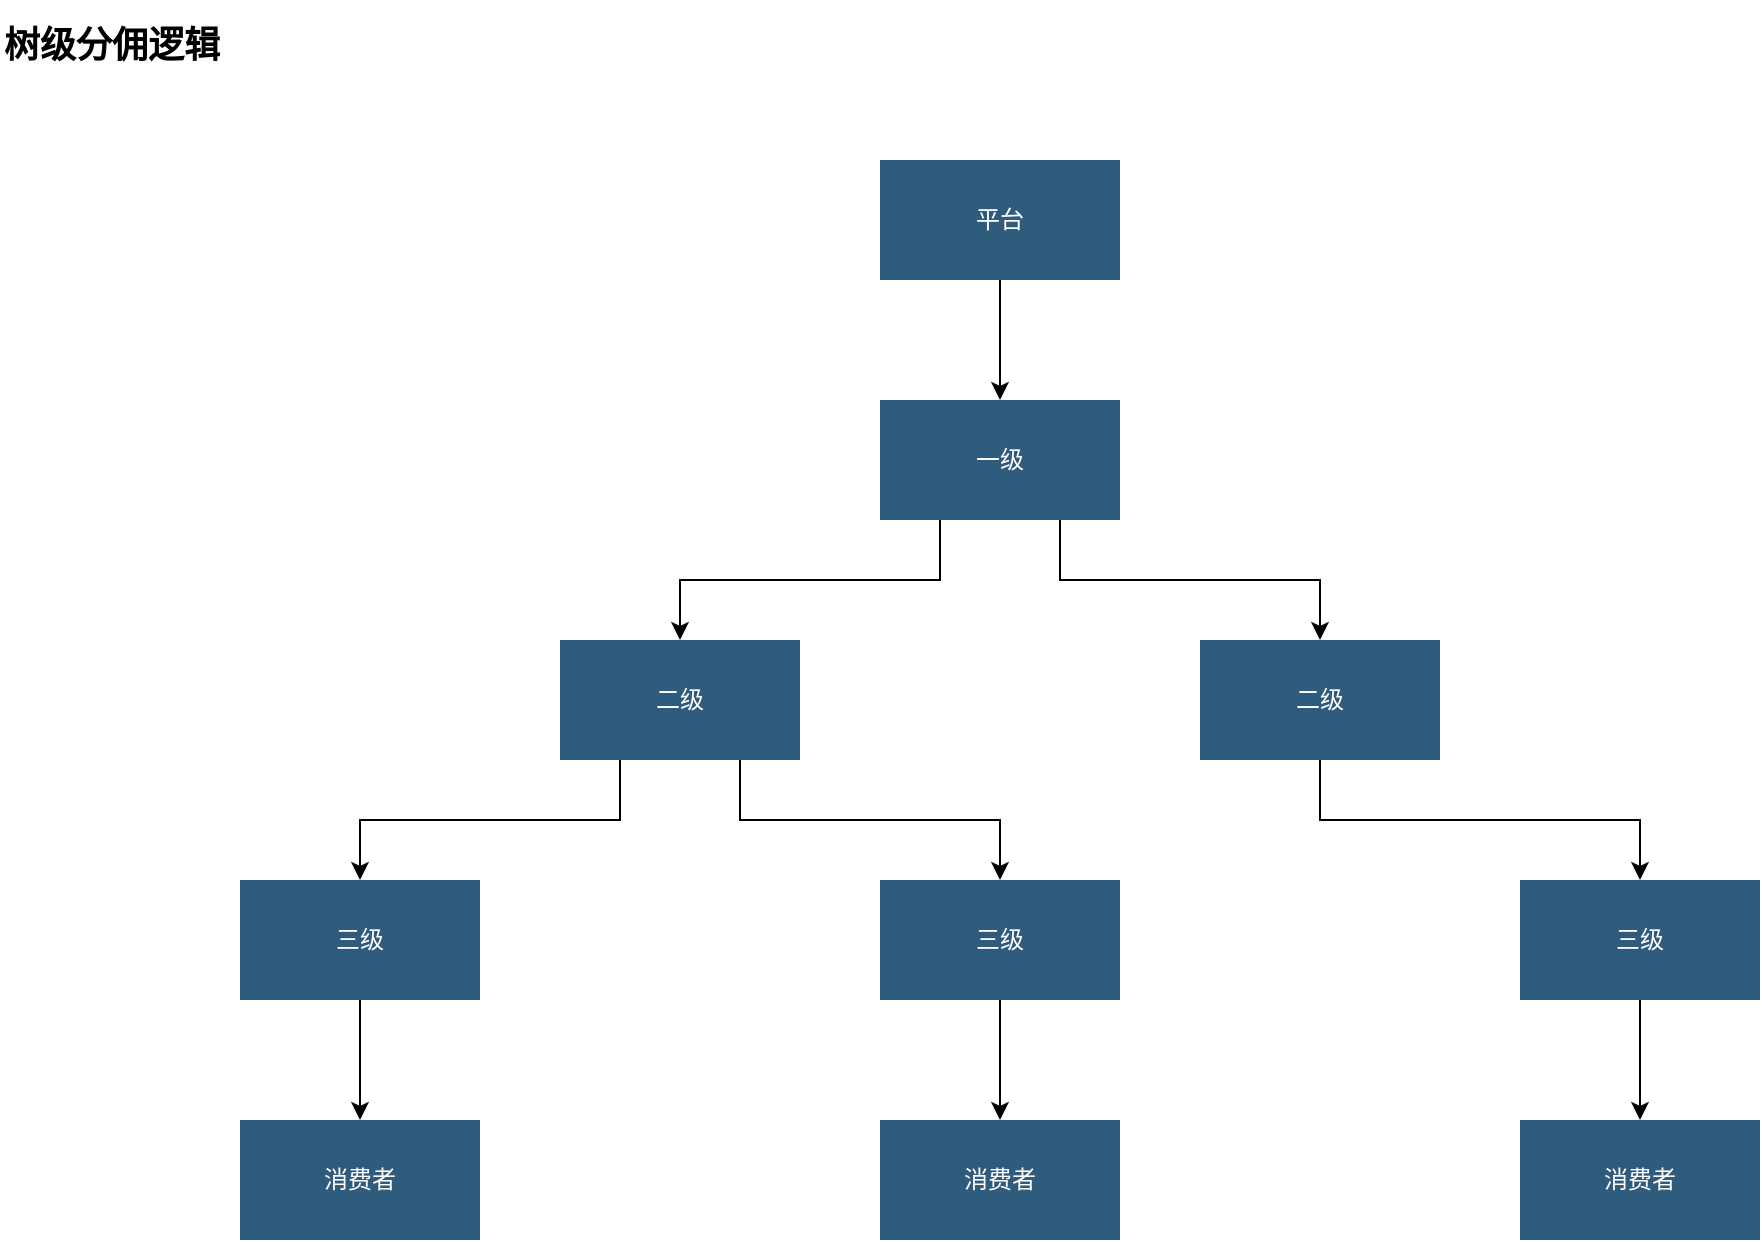 <mxfile version="28.1.0" pages="3">
  <diagram id="07fea595-8f29-1299-0266-81d95cde20df" name="树级分佣">
    <mxGraphModel dx="1548" dy="872" grid="1" gridSize="10" guides="1" tooltips="1" connect="1" arrows="1" fold="1" page="1" pageScale="1" pageWidth="1169" pageHeight="827" background="#ffffff" math="0" shadow="0">
      <root>
        <mxCell id="0" />
        <mxCell id="1" parent="0" />
        <mxCell id="XliVUOZ8UP6Vzzhx9qDX-1" style="edgeStyle=orthogonalEdgeStyle;rounded=0;orthogonalLoop=1;jettySize=auto;html=1;exitX=0.5;exitY=1;exitDx=0;exitDy=0;" edge="1" parent="1" source="_cVh0S_CAIENPMsCkwIk-217" target="_cVh0S_CAIENPMsCkwIk-218">
          <mxGeometry relative="1" as="geometry" />
        </mxCell>
        <mxCell id="_cVh0S_CAIENPMsCkwIk-217" value="平台" style="whiteSpace=wrap;shadow=0;fontColor=#FFFFFF;fontFamily=Helvetica;fontStyle=0;html=1;fontSize=12;plain-purple;strokeColor=none;fillColor=#2f5b7c;gradientColor=none;spacing=6;verticalAlign=middle;" vertex="1" parent="1">
          <mxGeometry x="520" y="120" width="120" height="60" as="geometry" />
        </mxCell>
        <mxCell id="XliVUOZ8UP6Vzzhx9qDX-2" style="edgeStyle=orthogonalEdgeStyle;rounded=0;orthogonalLoop=1;jettySize=auto;html=1;exitX=0.25;exitY=1;exitDx=0;exitDy=0;" edge="1" parent="1" source="_cVh0S_CAIENPMsCkwIk-218" target="_cVh0S_CAIENPMsCkwIk-219">
          <mxGeometry relative="1" as="geometry" />
        </mxCell>
        <mxCell id="XliVUOZ8UP6Vzzhx9qDX-5" style="edgeStyle=orthogonalEdgeStyle;rounded=0;orthogonalLoop=1;jettySize=auto;html=1;exitX=0.75;exitY=1;exitDx=0;exitDy=0;entryX=0.5;entryY=0;entryDx=0;entryDy=0;" edge="1" parent="1" source="_cVh0S_CAIENPMsCkwIk-218" target="_cVh0S_CAIENPMsCkwIk-226">
          <mxGeometry relative="1" as="geometry" />
        </mxCell>
        <mxCell id="_cVh0S_CAIENPMsCkwIk-218" value="一级" style="whiteSpace=wrap;shadow=0;fontColor=#FFFFFF;fontFamily=Helvetica;fontStyle=0;html=1;fontSize=12;plain-purple;strokeColor=none;fillColor=#2f5b7c;gradientColor=none;spacing=6;verticalAlign=middle;" vertex="1" parent="1">
          <mxGeometry x="520" y="240" width="120" height="60" as="geometry" />
        </mxCell>
        <mxCell id="XliVUOZ8UP6Vzzhx9qDX-3" style="edgeStyle=orthogonalEdgeStyle;rounded=0;orthogonalLoop=1;jettySize=auto;html=1;exitX=0.25;exitY=1;exitDx=0;exitDy=0;entryX=0.5;entryY=0;entryDx=0;entryDy=0;" edge="1" parent="1" source="_cVh0S_CAIENPMsCkwIk-219" target="_cVh0S_CAIENPMsCkwIk-220">
          <mxGeometry relative="1" as="geometry" />
        </mxCell>
        <mxCell id="XliVUOZ8UP6Vzzhx9qDX-4" style="edgeStyle=orthogonalEdgeStyle;rounded=0;orthogonalLoop=1;jettySize=auto;html=1;exitX=0.75;exitY=1;exitDx=0;exitDy=0;" edge="1" parent="1" source="_cVh0S_CAIENPMsCkwIk-219" target="_cVh0S_CAIENPMsCkwIk-227">
          <mxGeometry relative="1" as="geometry" />
        </mxCell>
        <mxCell id="_cVh0S_CAIENPMsCkwIk-219" value="二级" style="whiteSpace=wrap;shadow=0;fontColor=#FFFFFF;fontFamily=Helvetica;fontStyle=0;html=1;fontSize=12;plain-purple;strokeColor=none;fillColor=#2f5b7c;gradientColor=none;spacing=6;verticalAlign=middle;" vertex="1" parent="1">
          <mxGeometry x="360" y="360" width="120" height="60" as="geometry" />
        </mxCell>
        <mxCell id="XliVUOZ8UP6Vzzhx9qDX-9" style="edgeStyle=orthogonalEdgeStyle;rounded=0;orthogonalLoop=1;jettySize=auto;html=1;exitX=0.5;exitY=1;exitDx=0;exitDy=0;" edge="1" parent="1" source="_cVh0S_CAIENPMsCkwIk-220" target="_cVh0S_CAIENPMsCkwIk-221">
          <mxGeometry relative="1" as="geometry" />
        </mxCell>
        <mxCell id="_cVh0S_CAIENPMsCkwIk-220" value="三级" style="whiteSpace=wrap;shadow=0;fontColor=#FFFFFF;fontFamily=Helvetica;fontStyle=0;html=1;fontSize=12;plain-purple;strokeColor=none;fillColor=#2f5b7c;gradientColor=none;spacing=6;verticalAlign=middle;" vertex="1" parent="1">
          <mxGeometry x="200" y="480" width="120" height="60" as="geometry" />
        </mxCell>
        <mxCell id="_cVh0S_CAIENPMsCkwIk-221" value="消费者" style="whiteSpace=wrap;shadow=0;fontColor=#FFFFFF;fontFamily=Helvetica;fontStyle=0;html=1;fontSize=12;plain-purple;strokeColor=none;fillColor=#2f5b7c;gradientColor=none;spacing=6;verticalAlign=middle;" vertex="1" parent="1">
          <mxGeometry x="200" y="600" width="120" height="60" as="geometry" />
        </mxCell>
        <mxCell id="XliVUOZ8UP6Vzzhx9qDX-6" style="edgeStyle=orthogonalEdgeStyle;rounded=0;orthogonalLoop=1;jettySize=auto;html=1;exitX=0.5;exitY=1;exitDx=0;exitDy=0;" edge="1" parent="1" source="_cVh0S_CAIENPMsCkwIk-226" target="_cVh0S_CAIENPMsCkwIk-229">
          <mxGeometry relative="1" as="geometry" />
        </mxCell>
        <mxCell id="_cVh0S_CAIENPMsCkwIk-226" value="二级" style="whiteSpace=wrap;shadow=0;fontColor=#FFFFFF;fontFamily=Helvetica;fontStyle=0;html=1;fontSize=12;plain-purple;strokeColor=none;fillColor=#2f5b7c;gradientColor=none;spacing=6;verticalAlign=middle;" vertex="1" parent="1">
          <mxGeometry x="680" y="360" width="120" height="60" as="geometry" />
        </mxCell>
        <mxCell id="XliVUOZ8UP6Vzzhx9qDX-8" style="edgeStyle=orthogonalEdgeStyle;rounded=0;orthogonalLoop=1;jettySize=auto;html=1;exitX=0.5;exitY=1;exitDx=0;exitDy=0;entryX=0.5;entryY=0;entryDx=0;entryDy=0;" edge="1" parent="1" source="_cVh0S_CAIENPMsCkwIk-227" target="_cVh0S_CAIENPMsCkwIk-237">
          <mxGeometry relative="1" as="geometry" />
        </mxCell>
        <mxCell id="_cVh0S_CAIENPMsCkwIk-227" value="三级" style="whiteSpace=wrap;shadow=0;fontColor=#FFFFFF;fontFamily=Helvetica;fontStyle=0;html=1;fontSize=12;plain-purple;strokeColor=none;fillColor=#2f5b7c;gradientColor=none;spacing=6;verticalAlign=middle;" vertex="1" parent="1">
          <mxGeometry x="520" y="480" width="120" height="60" as="geometry" />
        </mxCell>
        <mxCell id="XliVUOZ8UP6Vzzhx9qDX-7" style="edgeStyle=orthogonalEdgeStyle;rounded=0;orthogonalLoop=1;jettySize=auto;html=1;exitX=0.5;exitY=1;exitDx=0;exitDy=0;entryX=0.5;entryY=0;entryDx=0;entryDy=0;" edge="1" parent="1" source="_cVh0S_CAIENPMsCkwIk-229" target="_cVh0S_CAIENPMsCkwIk-236">
          <mxGeometry relative="1" as="geometry" />
        </mxCell>
        <mxCell id="_cVh0S_CAIENPMsCkwIk-229" value="三级" style="whiteSpace=wrap;shadow=0;fontColor=#FFFFFF;fontFamily=Helvetica;fontStyle=0;html=1;fontSize=12;plain-purple;strokeColor=none;fillColor=#2f5b7c;gradientColor=none;spacing=6;verticalAlign=middle;" vertex="1" parent="1">
          <mxGeometry x="840" y="480" width="120" height="60" as="geometry" />
        </mxCell>
        <mxCell id="_cVh0S_CAIENPMsCkwIk-236" value="消费者" style="whiteSpace=wrap;shadow=0;fontColor=#FFFFFF;fontFamily=Helvetica;fontStyle=0;html=1;fontSize=12;plain-purple;strokeColor=none;fillColor=#2f5b7c;gradientColor=none;spacing=6;verticalAlign=middle;" vertex="1" parent="1">
          <mxGeometry x="840" y="600" width="120" height="60" as="geometry" />
        </mxCell>
        <mxCell id="_cVh0S_CAIENPMsCkwIk-237" value="消费者" style="whiteSpace=wrap;shadow=0;fontColor=#FFFFFF;fontFamily=Helvetica;fontStyle=0;html=1;fontSize=12;plain-purple;strokeColor=none;fillColor=#2f5b7c;gradientColor=none;spacing=6;verticalAlign=middle;" vertex="1" parent="1">
          <mxGeometry x="520" y="600" width="120" height="60" as="geometry" />
        </mxCell>
        <mxCell id="_cVh0S_CAIENPMsCkwIk-240" value="&lt;h1 style=&quot;margin-top: 0px;&quot;&gt;&lt;span style=&quot;font-size: 18px;&quot;&gt;树级分佣逻辑&lt;/span&gt;&lt;/h1&gt;&lt;div&gt;&lt;span style=&quot;font-size: 18px; background-color: transparent; color: light-dark(rgb(0, 0, 0), rgb(255, 255, 255)); white-space: pre;&quot;&gt;&#x9;&lt;/span&gt;&lt;/div&gt;" style="text;html=1;whiteSpace=wrap;overflow=hidden;rounded=0;" vertex="1" parent="1">
          <mxGeometry x="80" y="40" width="270" height="40" as="geometry" />
        </mxCell>
      </root>
    </mxGraphModel>
  </diagram>
  <diagram name="区域分佣" id="DvtGPTNXXG4pgNqjRC2p">
    <mxGraphModel dx="1793" dy="832" grid="1" gridSize="10" guides="1" tooltips="1" connect="1" arrows="1" fold="1" page="1" pageScale="1" pageWidth="1169" pageHeight="827" background="#ffffff" math="0" shadow="0">
      <root>
        <mxCell id="jcSm4zTy6i0OHmoqz9L4-0" />
        <mxCell id="jcSm4zTy6i0OHmoqz9L4-1" parent="jcSm4zTy6i0OHmoqz9L4-0" />
        <mxCell id="jcSm4zTy6i0OHmoqz9L4-11" value="&lt;h1 style=&quot;margin-top: 0px;&quot;&gt;&lt;span style=&quot;font-size: 18px;&quot;&gt;区域分佣逻辑&lt;/span&gt;&lt;/h1&gt;&lt;div&gt;&lt;span style=&quot;font-size: 18px; background-color: transparent; color: light-dark(rgb(0, 0, 0), rgb(255, 255, 255)); white-space: pre;&quot;&gt;&#x9;&lt;/span&gt;&lt;/div&gt;" style="text;html=1;whiteSpace=wrap;overflow=hidden;rounded=0;" parent="jcSm4zTy6i0OHmoqz9L4-1" vertex="1">
          <mxGeometry x="80" y="40" width="270" height="40" as="geometry" />
        </mxCell>
        <mxCell id="pK6uei4xeUFEpFnSireD-0" style="edgeStyle=orthogonalEdgeStyle;rounded=0;orthogonalLoop=1;jettySize=auto;html=1;exitX=0.5;exitY=1;exitDx=0;exitDy=0;" parent="jcSm4zTy6i0OHmoqz9L4-1" source="pK6uei4xeUFEpFnSireD-1" target="pK6uei4xeUFEpFnSireD-4" edge="1">
          <mxGeometry relative="1" as="geometry" />
        </mxCell>
        <mxCell id="pK6uei4xeUFEpFnSireD-1" value="平台" style="whiteSpace=wrap;shadow=0;fontColor=#FFFFFF;fontFamily=Helvetica;fontStyle=0;html=1;fontSize=12;plain-purple;strokeColor=none;fillColor=#2f5b7c;gradientColor=none;spacing=6;verticalAlign=middle;" parent="jcSm4zTy6i0OHmoqz9L4-1" vertex="1">
          <mxGeometry x="719" y="80" width="120" height="60" as="geometry" />
        </mxCell>
        <mxCell id="pK6uei4xeUFEpFnSireD-2" style="edgeStyle=orthogonalEdgeStyle;rounded=0;orthogonalLoop=1;jettySize=auto;html=1;exitX=0.25;exitY=1;exitDx=0;exitDy=0;" parent="jcSm4zTy6i0OHmoqz9L4-1" source="pK6uei4xeUFEpFnSireD-4" target="pK6uei4xeUFEpFnSireD-7" edge="1">
          <mxGeometry relative="1" as="geometry" />
        </mxCell>
        <mxCell id="pK6uei4xeUFEpFnSireD-3" style="edgeStyle=orthogonalEdgeStyle;rounded=0;orthogonalLoop=1;jettySize=auto;html=1;exitX=0.75;exitY=1;exitDx=0;exitDy=0;entryX=0.5;entryY=0;entryDx=0;entryDy=0;" parent="jcSm4zTy6i0OHmoqz9L4-1" source="pK6uei4xeUFEpFnSireD-4" target="pK6uei4xeUFEpFnSireD-12" edge="1">
          <mxGeometry relative="1" as="geometry" />
        </mxCell>
        <mxCell id="1ykEe4kL905i_yZZpUCM-10" style="edgeStyle=orthogonalEdgeStyle;rounded=0;orthogonalLoop=1;jettySize=auto;html=1;exitX=1;exitY=0.5;exitDx=0;exitDy=0;" parent="jcSm4zTy6i0OHmoqz9L4-1" source="pK6uei4xeUFEpFnSireD-4" target="1ykEe4kL905i_yZZpUCM-9" edge="1">
          <mxGeometry relative="1" as="geometry" />
        </mxCell>
        <mxCell id="pK6uei4xeUFEpFnSireD-4" value="一级浙江总代" style="whiteSpace=wrap;shadow=0;fontColor=#FFFFFF;fontFamily=Helvetica;fontStyle=0;html=1;fontSize=12;plain-purple;strokeColor=none;fillColor=#2f5b7c;gradientColor=none;spacing=6;verticalAlign=middle;" parent="jcSm4zTy6i0OHmoqz9L4-1" vertex="1">
          <mxGeometry x="719" y="200" width="120" height="60" as="geometry" />
        </mxCell>
        <mxCell id="pK6uei4xeUFEpFnSireD-5" style="edgeStyle=orthogonalEdgeStyle;rounded=0;orthogonalLoop=1;jettySize=auto;html=1;exitX=0.25;exitY=1;exitDx=0;exitDy=0;entryX=0.5;entryY=0;entryDx=0;entryDy=0;" parent="jcSm4zTy6i0OHmoqz9L4-1" source="pK6uei4xeUFEpFnSireD-7" target="pK6uei4xeUFEpFnSireD-9" edge="1">
          <mxGeometry relative="1" as="geometry" />
        </mxCell>
        <mxCell id="pK6uei4xeUFEpFnSireD-6" style="edgeStyle=orthogonalEdgeStyle;rounded=0;orthogonalLoop=1;jettySize=auto;html=1;exitX=0.75;exitY=1;exitDx=0;exitDy=0;" parent="jcSm4zTy6i0OHmoqz9L4-1" source="pK6uei4xeUFEpFnSireD-7" target="pK6uei4xeUFEpFnSireD-14" edge="1">
          <mxGeometry relative="1" as="geometry" />
        </mxCell>
        <mxCell id="pK6uei4xeUFEpFnSireD-7" value="二级（杭州总代）" style="whiteSpace=wrap;shadow=0;fontColor=#FFFFFF;fontFamily=Helvetica;fontStyle=0;html=1;fontSize=12;plain-purple;strokeColor=none;fillColor=#2f5b7c;gradientColor=none;spacing=6;verticalAlign=middle;" parent="jcSm4zTy6i0OHmoqz9L4-1" vertex="1">
          <mxGeometry x="599" y="320" width="120" height="60" as="geometry" />
        </mxCell>
        <mxCell id="pK6uei4xeUFEpFnSireD-8" style="edgeStyle=orthogonalEdgeStyle;rounded=0;orthogonalLoop=1;jettySize=auto;html=1;exitX=0.5;exitY=1;exitDx=0;exitDy=0;" parent="jcSm4zTy6i0OHmoqz9L4-1" source="pK6uei4xeUFEpFnSireD-9" target="pK6uei4xeUFEpFnSireD-10" edge="1">
          <mxGeometry relative="1" as="geometry" />
        </mxCell>
        <mxCell id="pK6uei4xeUFEpFnSireD-9" value="三级（上城总代）" style="whiteSpace=wrap;shadow=0;fontColor=#FFFFFF;fontFamily=Helvetica;fontStyle=0;html=1;fontSize=12;plain-purple;strokeColor=none;fillColor=#2f5b7c;gradientColor=none;spacing=6;verticalAlign=middle;" parent="jcSm4zTy6i0OHmoqz9L4-1" vertex="1">
          <mxGeometry x="479" y="440" width="120" height="60" as="geometry" />
        </mxCell>
        <mxCell id="pK6uei4xeUFEpFnSireD-10" value="书店" style="whiteSpace=wrap;shadow=0;fontColor=#FFFFFF;fontFamily=Helvetica;fontStyle=0;html=1;fontSize=12;plain-purple;strokeColor=none;fillColor=#2f5b7c;gradientColor=none;spacing=6;verticalAlign=middle;" parent="jcSm4zTy6i0OHmoqz9L4-1" vertex="1">
          <mxGeometry x="479" y="560" width="120" height="60" as="geometry" />
        </mxCell>
        <mxCell id="pK6uei4xeUFEpFnSireD-11" style="edgeStyle=orthogonalEdgeStyle;rounded=0;orthogonalLoop=1;jettySize=auto;html=1;exitX=0.5;exitY=1;exitDx=0;exitDy=0;" parent="jcSm4zTy6i0OHmoqz9L4-1" source="pK6uei4xeUFEpFnSireD-12" target="pK6uei4xeUFEpFnSireD-16" edge="1">
          <mxGeometry relative="1" as="geometry" />
        </mxCell>
        <mxCell id="pK6uei4xeUFEpFnSireD-12" value="二级（金华总代）" style="whiteSpace=wrap;shadow=0;fontColor=#FFFFFF;fontFamily=Helvetica;fontStyle=0;html=1;fontSize=12;plain-purple;strokeColor=none;fillColor=#2f5b7c;gradientColor=none;spacing=6;verticalAlign=middle;" parent="jcSm4zTy6i0OHmoqz9L4-1" vertex="1">
          <mxGeometry x="839" y="320" width="120" height="60" as="geometry" />
        </mxCell>
        <mxCell id="pK6uei4xeUFEpFnSireD-13" style="edgeStyle=orthogonalEdgeStyle;rounded=0;orthogonalLoop=1;jettySize=auto;html=1;exitX=0.5;exitY=1;exitDx=0;exitDy=0;entryX=0.5;entryY=0;entryDx=0;entryDy=0;" parent="jcSm4zTy6i0OHmoqz9L4-1" source="pK6uei4xeUFEpFnSireD-14" target="pK6uei4xeUFEpFnSireD-18" edge="1">
          <mxGeometry relative="1" as="geometry" />
        </mxCell>
        <mxCell id="pK6uei4xeUFEpFnSireD-14" value="三级（下城总代）" style="whiteSpace=wrap;shadow=0;fontColor=#FFFFFF;fontFamily=Helvetica;fontStyle=0;html=1;fontSize=12;plain-purple;strokeColor=none;fillColor=#2f5b7c;gradientColor=none;spacing=6;verticalAlign=middle;" parent="jcSm4zTy6i0OHmoqz9L4-1" vertex="1">
          <mxGeometry x="719" y="440" width="120" height="60" as="geometry" />
        </mxCell>
        <mxCell id="pK6uei4xeUFEpFnSireD-15" style="edgeStyle=orthogonalEdgeStyle;rounded=0;orthogonalLoop=1;jettySize=auto;html=1;exitX=0.5;exitY=1;exitDx=0;exitDy=0;entryX=0.5;entryY=0;entryDx=0;entryDy=0;" parent="jcSm4zTy6i0OHmoqz9L4-1" source="pK6uei4xeUFEpFnSireD-16" target="pK6uei4xeUFEpFnSireD-17" edge="1">
          <mxGeometry relative="1" as="geometry" />
        </mxCell>
        <mxCell id="pK6uei4xeUFEpFnSireD-16" value="三级（西湖总代）" style="whiteSpace=wrap;shadow=0;fontColor=#FFFFFF;fontFamily=Helvetica;fontStyle=0;html=1;fontSize=12;plain-purple;strokeColor=none;fillColor=#2f5b7c;gradientColor=none;spacing=6;verticalAlign=middle;" parent="jcSm4zTy6i0OHmoqz9L4-1" vertex="1">
          <mxGeometry x="959" y="440" width="120" height="60" as="geometry" />
        </mxCell>
        <mxCell id="pK6uei4xeUFEpFnSireD-17" value="书店" style="whiteSpace=wrap;shadow=0;fontColor=#FFFFFF;fontFamily=Helvetica;fontStyle=0;html=1;fontSize=12;plain-purple;strokeColor=none;fillColor=#2f5b7c;gradientColor=none;spacing=6;verticalAlign=middle;" parent="jcSm4zTy6i0OHmoqz9L4-1" vertex="1">
          <mxGeometry x="959" y="560" width="120" height="60" as="geometry" />
        </mxCell>
        <mxCell id="pK6uei4xeUFEpFnSireD-18" value="书店" style="whiteSpace=wrap;shadow=0;fontColor=#FFFFFF;fontFamily=Helvetica;fontStyle=0;html=1;fontSize=12;plain-purple;strokeColor=none;fillColor=#2f5b7c;gradientColor=none;spacing=6;verticalAlign=middle;" parent="jcSm4zTy6i0OHmoqz9L4-1" vertex="1">
          <mxGeometry x="719" y="560" width="120" height="60" as="geometry" />
        </mxCell>
        <mxCell id="1ykEe4kL905i_yZZpUCM-2" style="edgeStyle=orthogonalEdgeStyle;rounded=0;orthogonalLoop=1;jettySize=auto;html=1;exitX=0.5;exitY=1;exitDx=0;exitDy=0;entryX=0.25;entryY=0;entryDx=0;entryDy=0;" parent="jcSm4zTy6i0OHmoqz9L4-1" source="1ykEe4kL905i_yZZpUCM-1" target="pK6uei4xeUFEpFnSireD-10" edge="1">
          <mxGeometry relative="1" as="geometry" />
        </mxCell>
        <mxCell id="1ykEe4kL905i_yZZpUCM-13" value="二维码链接推广" style="edgeLabel;html=1;align=center;verticalAlign=middle;resizable=0;points=[];" parent="1ykEe4kL905i_yZZpUCM-2" vertex="1" connectable="0">
          <mxGeometry x="-0.032" y="1" relative="1" as="geometry">
            <mxPoint as="offset" />
          </mxGeometry>
        </mxCell>
        <mxCell id="1ykEe4kL905i_yZZpUCM-3" style="edgeStyle=orthogonalEdgeStyle;rounded=0;orthogonalLoop=1;jettySize=auto;html=1;exitX=0.5;exitY=0;exitDx=0;exitDy=0;entryX=0;entryY=0.5;entryDx=0;entryDy=0;" parent="jcSm4zTy6i0OHmoqz9L4-1" source="1ykEe4kL905i_yZZpUCM-1" target="pK6uei4xeUFEpFnSireD-4" edge="1">
          <mxGeometry relative="1" as="geometry" />
        </mxCell>
        <mxCell id="1ykEe4kL905i_yZZpUCM-5" value="产品 B" style="edgeLabel;html=1;align=center;verticalAlign=middle;resizable=0;points=[];" parent="1ykEe4kL905i_yZZpUCM-3" vertex="1" connectable="0">
          <mxGeometry x="-0.037" y="2" relative="1" as="geometry">
            <mxPoint x="16" y="2" as="offset" />
          </mxGeometry>
        </mxCell>
        <mxCell id="1ykEe4kL905i_yZZpUCM-4" style="edgeStyle=orthogonalEdgeStyle;rounded=0;orthogonalLoop=1;jettySize=auto;html=1;exitX=0.75;exitY=0;exitDx=0;exitDy=0;entryX=0;entryY=0.5;entryDx=0;entryDy=0;" parent="jcSm4zTy6i0OHmoqz9L4-1" source="1ykEe4kL905i_yZZpUCM-1" target="pK6uei4xeUFEpFnSireD-7" edge="1">
          <mxGeometry relative="1" as="geometry" />
        </mxCell>
        <mxCell id="1ykEe4kL905i_yZZpUCM-6" value="产品 C" style="edgeLabel;html=1;align=center;verticalAlign=middle;resizable=0;points=[];" parent="1ykEe4kL905i_yZZpUCM-4" vertex="1" connectable="0">
          <mxGeometry x="-0.085" relative="1" as="geometry">
            <mxPoint as="offset" />
          </mxGeometry>
        </mxCell>
        <mxCell id="1ykEe4kL905i_yZZpUCM-7" style="edgeStyle=orthogonalEdgeStyle;rounded=0;orthogonalLoop=1;jettySize=auto;html=1;exitX=0.25;exitY=0;exitDx=0;exitDy=0;entryX=0;entryY=0.5;entryDx=0;entryDy=0;" parent="jcSm4zTy6i0OHmoqz9L4-1" source="1ykEe4kL905i_yZZpUCM-1" target="pK6uei4xeUFEpFnSireD-1" edge="1">
          <mxGeometry relative="1" as="geometry" />
        </mxCell>
        <mxCell id="1ykEe4kL905i_yZZpUCM-8" value="产品 A" style="edgeLabel;html=1;align=center;verticalAlign=middle;resizable=0;points=[];" parent="1ykEe4kL905i_yZZpUCM-7" vertex="1" connectable="0">
          <mxGeometry x="0.152" y="1" relative="1" as="geometry">
            <mxPoint x="24" y="1" as="offset" />
          </mxGeometry>
        </mxCell>
        <mxCell id="1ykEe4kL905i_yZZpUCM-11" style="edgeStyle=orthogonalEdgeStyle;rounded=0;orthogonalLoop=1;jettySize=auto;html=1;exitX=1;exitY=0.5;exitDx=0;exitDy=0;" parent="jcSm4zTy6i0OHmoqz9L4-1" source="1ykEe4kL905i_yZZpUCM-1" target="pK6uei4xeUFEpFnSireD-9" edge="1">
          <mxGeometry relative="1" as="geometry" />
        </mxCell>
        <mxCell id="1ykEe4kL905i_yZZpUCM-12" value="产品 D" style="edgeLabel;html=1;align=center;verticalAlign=middle;resizable=0;points=[];" parent="1ykEe4kL905i_yZZpUCM-11" vertex="1" connectable="0">
          <mxGeometry x="-0.545" y="-2" relative="1" as="geometry">
            <mxPoint x="12" y="-2" as="offset" />
          </mxGeometry>
        </mxCell>
        <mxCell id="1ykEe4kL905i_yZZpUCM-15" style="edgeStyle=orthogonalEdgeStyle;rounded=0;orthogonalLoop=1;jettySize=auto;html=1;exitX=0.25;exitY=1;exitDx=0;exitDy=0;entryX=0.75;entryY=0;entryDx=0;entryDy=0;" parent="jcSm4zTy6i0OHmoqz9L4-1" source="1ykEe4kL905i_yZZpUCM-1" target="1ykEe4kL905i_yZZpUCM-14" edge="1">
          <mxGeometry relative="1" as="geometry" />
        </mxCell>
        <mxCell id="1ykEe4kL905i_yZZpUCM-1" value="背包客" style="whiteSpace=wrap;shadow=0;fontColor=#FFFFFF;fontFamily=Helvetica;fontStyle=0;html=1;fontSize=12;plain-purple;strokeColor=none;fillColor=#2f5b7c;gradientColor=none;spacing=6;verticalAlign=middle;" parent="jcSm4zTy6i0OHmoqz9L4-1" vertex="1">
          <mxGeometry x="280" y="440" width="120" height="60" as="geometry" />
        </mxCell>
        <mxCell id="1ykEe4kL905i_yZZpUCM-9" value="三级（拱墅总代）" style="whiteSpace=wrap;shadow=0;fontColor=#FFFFFF;fontFamily=Helvetica;fontStyle=0;html=1;fontSize=12;plain-purple;strokeColor=none;fillColor=#2f5b7c;gradientColor=none;spacing=6;verticalAlign=middle;" parent="jcSm4zTy6i0OHmoqz9L4-1" vertex="1">
          <mxGeometry x="1119" y="440" width="120" height="60" as="geometry" />
        </mxCell>
        <mxCell id="1ykEe4kL905i_yZZpUCM-16" style="edgeStyle=orthogonalEdgeStyle;rounded=0;orthogonalLoop=1;jettySize=auto;html=1;exitX=0.5;exitY=1;exitDx=0;exitDy=0;entryX=1;entryY=0.5;entryDx=0;entryDy=0;" parent="jcSm4zTy6i0OHmoqz9L4-1" source="1ykEe4kL905i_yZZpUCM-14" target="pK6uei4xeUFEpFnSireD-9" edge="1">
          <mxGeometry relative="1" as="geometry">
            <Array as="points">
              <mxPoint x="220" y="680" />
              <mxPoint x="630" y="680" />
              <mxPoint x="630" y="470" />
            </Array>
          </mxGeometry>
        </mxCell>
        <mxCell id="1ykEe4kL905i_yZZpUCM-17" value="用户分享找到最近的代理商分佣" style="edgeLabel;html=1;align=center;verticalAlign=middle;resizable=0;points=[];" parent="1ykEe4kL905i_yZZpUCM-16" vertex="1" connectable="0">
          <mxGeometry x="-0.29" y="1" relative="1" as="geometry">
            <mxPoint as="offset" />
          </mxGeometry>
        </mxCell>
        <mxCell id="1ykEe4kL905i_yZZpUCM-14" value="用户" style="whiteSpace=wrap;shadow=0;fontColor=#FFFFFF;fontFamily=Helvetica;fontStyle=0;html=1;fontSize=12;plain-purple;strokeColor=none;fillColor=#2f5b7c;gradientColor=none;spacing=6;verticalAlign=middle;" parent="jcSm4zTy6i0OHmoqz9L4-1" vertex="1">
          <mxGeometry x="160" y="560" width="120" height="60" as="geometry" />
        </mxCell>
        <mxCell id="-VxkaBhOLnj1AoYV8c7r-1" style="edgeStyle=orthogonalEdgeStyle;rounded=0;orthogonalLoop=1;jettySize=auto;html=1;exitX=0.5;exitY=1;exitDx=0;exitDy=0;entryX=0.25;entryY=0;entryDx=0;entryDy=0;" edge="1" parent="jcSm4zTy6i0OHmoqz9L4-1" source="-VxkaBhOLnj1AoYV8c7r-0" target="1ykEe4kL905i_yZZpUCM-14">
          <mxGeometry relative="1" as="geometry" />
        </mxCell>
        <mxCell id="-VxkaBhOLnj1AoYV8c7r-2" style="edgeStyle=orthogonalEdgeStyle;rounded=0;orthogonalLoop=1;jettySize=auto;html=1;exitX=0.5;exitY=0;exitDx=0;exitDy=0;entryX=0.25;entryY=0;entryDx=0;entryDy=0;" edge="1" parent="jcSm4zTy6i0OHmoqz9L4-1" source="-VxkaBhOLnj1AoYV8c7r-0" target="pK6uei4xeUFEpFnSireD-9">
          <mxGeometry relative="1" as="geometry">
            <mxPoint x="100" y="424" as="sourcePoint" />
            <mxPoint x="509" y="424" as="targetPoint" />
            <Array as="points">
              <mxPoint x="100" y="410" />
              <mxPoint x="509" y="410" />
            </Array>
          </mxGeometry>
        </mxCell>
        <mxCell id="-VxkaBhOLnj1AoYV8c7r-3" value="产品 E" style="edgeLabel;html=1;align=center;verticalAlign=middle;resizable=0;points=[];" vertex="1" connectable="0" parent="-VxkaBhOLnj1AoYV8c7r-2">
          <mxGeometry x="-0.474" y="-1" relative="1" as="geometry">
            <mxPoint as="offset" />
          </mxGeometry>
        </mxCell>
        <mxCell id="-VxkaBhOLnj1AoYV8c7r-0" value="背包客" style="whiteSpace=wrap;shadow=0;fontColor=#FFFFFF;fontFamily=Helvetica;fontStyle=0;html=1;fontSize=12;plain-purple;strokeColor=none;fillColor=#2f5b7c;gradientColor=none;spacing=6;verticalAlign=middle;" vertex="1" parent="jcSm4zTy6i0OHmoqz9L4-1">
          <mxGeometry x="40" y="440" width="120" height="60" as="geometry" />
        </mxCell>
      </root>
    </mxGraphModel>
  </diagram>
  <diagram name="平级分佣" id="EzUZEZSnt0LgWQyPceCm">
    <mxGraphModel dx="1548" dy="872" grid="1" gridSize="10" guides="1" tooltips="1" connect="1" arrows="1" fold="1" page="1" pageScale="1" pageWidth="1169" pageHeight="827" background="#ffffff" math="0" shadow="0">
      <root>
        <mxCell id="3yLexxRLaw4afAqlwEKn-0" />
        <mxCell id="3yLexxRLaw4afAqlwEKn-1" parent="3yLexxRLaw4afAqlwEKn-0" />
        <mxCell id="3yLexxRLaw4afAqlwEKn-3" value="平台" style="whiteSpace=wrap;shadow=0;fontColor=#FFFFFF;fontFamily=Helvetica;fontStyle=0;html=1;fontSize=12;plain-purple;strokeColor=none;fillColor=#2f5b7c;gradientColor=none;spacing=6;verticalAlign=middle;" vertex="1" parent="3yLexxRLaw4afAqlwEKn-1">
          <mxGeometry x="520" y="120" width="120" height="60" as="geometry" />
        </mxCell>
        <mxCell id="Srl0DYy6877UvHiLirA2-6" style="edgeStyle=orthogonalEdgeStyle;rounded=0;orthogonalLoop=1;jettySize=auto;html=1;exitX=1;exitY=0.5;exitDx=0;exitDy=0;" edge="1" parent="3yLexxRLaw4afAqlwEKn-1" source="3yLexxRLaw4afAqlwEKn-6" target="Srl0DYy6877UvHiLirA2-2">
          <mxGeometry relative="1" as="geometry" />
        </mxCell>
        <mxCell id="3yLexxRLaw4afAqlwEKn-6" value="一级" style="whiteSpace=wrap;shadow=0;fontColor=#FFFFFF;fontFamily=Helvetica;fontStyle=0;html=1;fontSize=12;plain-purple;strokeColor=none;fillColor=#2f5b7c;gradientColor=none;spacing=6;verticalAlign=middle;" vertex="1" parent="3yLexxRLaw4afAqlwEKn-1">
          <mxGeometry x="360" y="280" width="120" height="60" as="geometry" />
        </mxCell>
        <mxCell id="Srl0DYy6877UvHiLirA2-3" style="edgeStyle=orthogonalEdgeStyle;rounded=0;orthogonalLoop=1;jettySize=auto;html=1;exitX=0.5;exitY=0;exitDx=0;exitDy=0;entryX=0.5;entryY=1;entryDx=0;entryDy=0;" edge="1" parent="3yLexxRLaw4afAqlwEKn-1" source="3yLexxRLaw4afAqlwEKn-12" target="Srl0DYy6877UvHiLirA2-0">
          <mxGeometry relative="1" as="geometry" />
        </mxCell>
        <mxCell id="3yLexxRLaw4afAqlwEKn-12" value="消费者" style="whiteSpace=wrap;shadow=0;fontColor=#FFFFFF;fontFamily=Helvetica;fontStyle=0;html=1;fontSize=12;plain-purple;strokeColor=none;fillColor=#2f5b7c;gradientColor=none;spacing=6;verticalAlign=middle;" vertex="1" parent="3yLexxRLaw4afAqlwEKn-1">
          <mxGeometry x="200" y="560" width="120" height="60" as="geometry" />
        </mxCell>
        <mxCell id="Srl0DYy6877UvHiLirA2-4" style="edgeStyle=orthogonalEdgeStyle;rounded=0;orthogonalLoop=1;jettySize=auto;html=1;exitX=0.5;exitY=0;exitDx=0;exitDy=0;entryX=0.5;entryY=1;entryDx=0;entryDy=0;" edge="1" parent="3yLexxRLaw4afAqlwEKn-1" source="3yLexxRLaw4afAqlwEKn-19" target="Srl0DYy6877UvHiLirA2-1">
          <mxGeometry relative="1" as="geometry" />
        </mxCell>
        <mxCell id="3yLexxRLaw4afAqlwEKn-19" value="消费者" style="whiteSpace=wrap;shadow=0;fontColor=#FFFFFF;fontFamily=Helvetica;fontStyle=0;html=1;fontSize=12;plain-purple;strokeColor=none;fillColor=#2f5b7c;gradientColor=none;spacing=6;verticalAlign=middle;" vertex="1" parent="3yLexxRLaw4afAqlwEKn-1">
          <mxGeometry x="840" y="560" width="120" height="60" as="geometry" />
        </mxCell>
        <mxCell id="Srl0DYy6877UvHiLirA2-9" style="edgeStyle=orthogonalEdgeStyle;rounded=0;orthogonalLoop=1;jettySize=auto;html=1;exitX=0.5;exitY=0;exitDx=0;exitDy=0;entryX=0.5;entryY=1;entryDx=0;entryDy=0;" edge="1" parent="3yLexxRLaw4afAqlwEKn-1" source="3yLexxRLaw4afAqlwEKn-20" target="3yLexxRLaw4afAqlwEKn-6">
          <mxGeometry relative="1" as="geometry" />
        </mxCell>
        <mxCell id="3yLexxRLaw4afAqlwEKn-20" value="消费者" style="whiteSpace=wrap;shadow=0;fontColor=#FFFFFF;fontFamily=Helvetica;fontStyle=0;html=1;fontSize=12;plain-purple;strokeColor=none;fillColor=#2f5b7c;gradientColor=none;spacing=6;verticalAlign=middle;" vertex="1" parent="3yLexxRLaw4afAqlwEKn-1">
          <mxGeometry x="520" y="560" width="120" height="60" as="geometry" />
        </mxCell>
        <mxCell id="3yLexxRLaw4afAqlwEKn-21" value="&lt;h1 style=&quot;margin-top: 0px;&quot;&gt;&lt;span style=&quot;font-size: 18px;&quot;&gt;平级分佣逻辑&lt;/span&gt;&lt;/h1&gt;&lt;div&gt;&lt;span style=&quot;font-size: 18px; background-color: transparent; color: light-dark(rgb(0, 0, 0), rgb(255, 255, 255)); white-space: pre;&quot;&gt;&#x9;&lt;/span&gt;&lt;/div&gt;" style="text;html=1;whiteSpace=wrap;overflow=hidden;rounded=0;" vertex="1" parent="3yLexxRLaw4afAqlwEKn-1">
          <mxGeometry x="80" y="40" width="270" height="40" as="geometry" />
        </mxCell>
        <mxCell id="Srl0DYy6877UvHiLirA2-5" style="edgeStyle=orthogonalEdgeStyle;rounded=0;orthogonalLoop=1;jettySize=auto;html=1;exitX=0.5;exitY=0;exitDx=0;exitDy=0;entryX=0;entryY=0.5;entryDx=0;entryDy=0;" edge="1" parent="3yLexxRLaw4afAqlwEKn-1" source="Srl0DYy6877UvHiLirA2-0" target="3yLexxRLaw4afAqlwEKn-6">
          <mxGeometry relative="1" as="geometry" />
        </mxCell>
        <mxCell id="Srl0DYy6877UvHiLirA2-0" value="一级" style="whiteSpace=wrap;shadow=0;fontColor=#FFFFFF;fontFamily=Helvetica;fontStyle=0;html=1;fontSize=12;plain-purple;strokeColor=none;fillColor=#2f5b7c;gradientColor=none;spacing=6;verticalAlign=middle;" vertex="1" parent="3yLexxRLaw4afAqlwEKn-1">
          <mxGeometry x="200" y="400" width="120" height="60" as="geometry" />
        </mxCell>
        <mxCell id="Srl0DYy6877UvHiLirA2-8" style="edgeStyle=orthogonalEdgeStyle;rounded=0;orthogonalLoop=1;jettySize=auto;html=1;exitX=0;exitY=0.5;exitDx=0;exitDy=0;entryX=0.5;entryY=1;entryDx=0;entryDy=0;" edge="1" parent="3yLexxRLaw4afAqlwEKn-1" source="Srl0DYy6877UvHiLirA2-1" target="Srl0DYy6877UvHiLirA2-2">
          <mxGeometry relative="1" as="geometry" />
        </mxCell>
        <mxCell id="Srl0DYy6877UvHiLirA2-1" value="一级" style="whiteSpace=wrap;shadow=0;fontColor=#FFFFFF;fontFamily=Helvetica;fontStyle=0;html=1;fontSize=12;plain-purple;strokeColor=none;fillColor=#2f5b7c;gradientColor=none;spacing=6;verticalAlign=middle;" vertex="1" parent="3yLexxRLaw4afAqlwEKn-1">
          <mxGeometry x="840" y="400" width="120" height="60" as="geometry" />
        </mxCell>
        <mxCell id="Srl0DYy6877UvHiLirA2-7" style="edgeStyle=orthogonalEdgeStyle;rounded=0;orthogonalLoop=1;jettySize=auto;html=1;exitX=0.5;exitY=0;exitDx=0;exitDy=0;entryX=0.5;entryY=1;entryDx=0;entryDy=0;" edge="1" parent="3yLexxRLaw4afAqlwEKn-1" source="Srl0DYy6877UvHiLirA2-2" target="3yLexxRLaw4afAqlwEKn-3">
          <mxGeometry relative="1" as="geometry" />
        </mxCell>
        <mxCell id="Srl0DYy6877UvHiLirA2-2" value="一级" style="whiteSpace=wrap;shadow=0;fontColor=#FFFFFF;fontFamily=Helvetica;fontStyle=0;html=1;fontSize=12;plain-purple;strokeColor=none;fillColor=#2f5b7c;gradientColor=none;spacing=6;verticalAlign=middle;" vertex="1" parent="3yLexxRLaw4afAqlwEKn-1">
          <mxGeometry x="680" y="280" width="120" height="60" as="geometry" />
        </mxCell>
      </root>
    </mxGraphModel>
  </diagram>
</mxfile>
